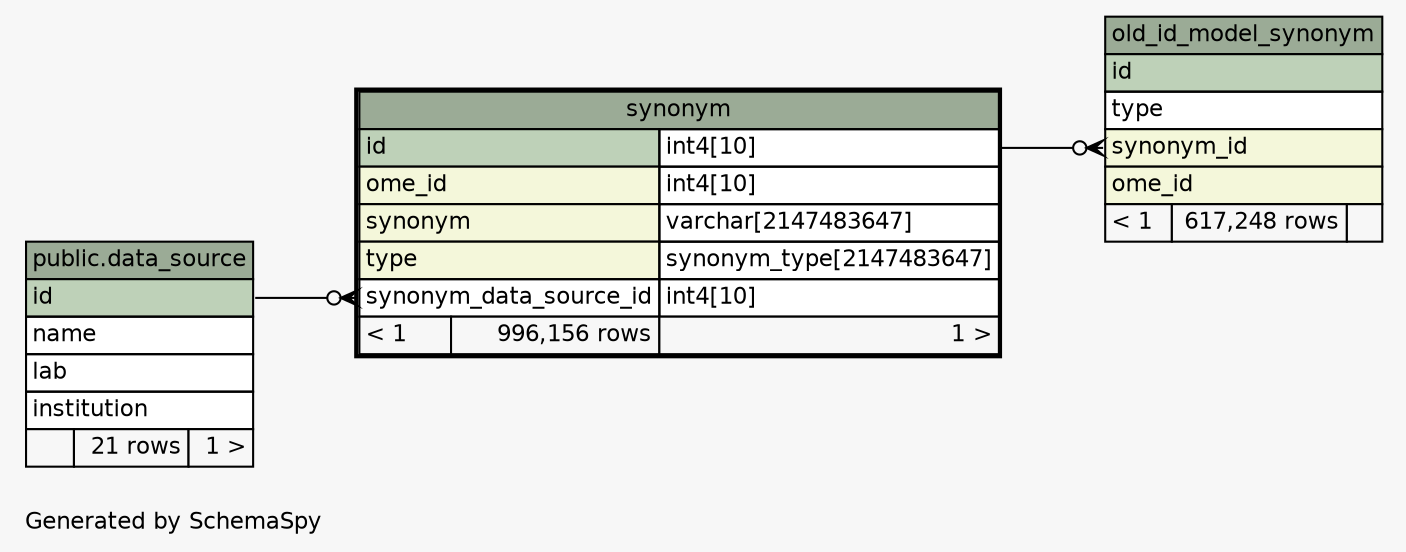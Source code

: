 // dot 2.38.0 on Mac OS X 10.10.3
// SchemaSpy rev 590
digraph "oneDegreeRelationshipsDiagram" {
  graph [
    rankdir="RL"
    bgcolor="#f7f7f7"
    label="\nGenerated by SchemaSpy"
    labeljust="l"
    nodesep="0.18"
    ranksep="0.46"
    fontname="Helvetica"
    fontsize="11"
  ];
  node [
    fontname="Helvetica"
    fontsize="11"
    shape="plaintext"
  ];
  edge [
    arrowsize="0.8"
  ];
  "old_id_model_synonym":"synonym_id":w -> "synonym":"id.type":e [arrowhead=none dir=back arrowtail=crowodot];
  "synonym":"synonym_data_source_id":w -> "public.data_source":"id":e [arrowhead=none dir=back arrowtail=crowodot];
  "public.data_source" [
    label=<
    <TABLE BORDER="0" CELLBORDER="1" CELLSPACING="0" BGCOLOR="#ffffff">
      <TR><TD COLSPAN="3" BGCOLOR="#9bab96" ALIGN="CENTER">public.data_source</TD></TR>
      <TR><TD PORT="id" COLSPAN="3" BGCOLOR="#bed1b8" ALIGN="LEFT">id</TD></TR>
      <TR><TD PORT="name" COLSPAN="3" ALIGN="LEFT">name</TD></TR>
      <TR><TD PORT="lab" COLSPAN="3" ALIGN="LEFT">lab</TD></TR>
      <TR><TD PORT="institution" COLSPAN="3" ALIGN="LEFT">institution</TD></TR>
      <TR><TD ALIGN="LEFT" BGCOLOR="#f7f7f7">  </TD><TD ALIGN="RIGHT" BGCOLOR="#f7f7f7">21 rows</TD><TD ALIGN="RIGHT" BGCOLOR="#f7f7f7">1 &gt;</TD></TR>
    </TABLE>>
    tooltip="public.data_source"
  ];
  "old_id_model_synonym" [
    label=<
    <TABLE BORDER="0" CELLBORDER="1" CELLSPACING="0" BGCOLOR="#ffffff">
      <TR><TD COLSPAN="3" BGCOLOR="#9bab96" ALIGN="CENTER">old_id_model_synonym</TD></TR>
      <TR><TD PORT="id" COLSPAN="3" BGCOLOR="#bed1b8" ALIGN="LEFT">id</TD></TR>
      <TR><TD PORT="type" COLSPAN="3" ALIGN="LEFT">type</TD></TR>
      <TR><TD PORT="synonym_id" COLSPAN="3" BGCOLOR="#f4f7da" ALIGN="LEFT">synonym_id</TD></TR>
      <TR><TD PORT="ome_id" COLSPAN="3" BGCOLOR="#f4f7da" ALIGN="LEFT">ome_id</TD></TR>
      <TR><TD ALIGN="LEFT" BGCOLOR="#f7f7f7">&lt; 1</TD><TD ALIGN="RIGHT" BGCOLOR="#f7f7f7">617,248 rows</TD><TD ALIGN="RIGHT" BGCOLOR="#f7f7f7">  </TD></TR>
    </TABLE>>
    URL="old_id_model_synonym.html"
    tooltip="old_id_model_synonym"
  ];
  "synonym" [
    label=<
    <TABLE BORDER="2" CELLBORDER="1" CELLSPACING="0" BGCOLOR="#ffffff">
      <TR><TD COLSPAN="3" BGCOLOR="#9bab96" ALIGN="CENTER">synonym</TD></TR>
      <TR><TD PORT="id" COLSPAN="2" BGCOLOR="#bed1b8" ALIGN="LEFT">id</TD><TD PORT="id.type" ALIGN="LEFT">int4[10]</TD></TR>
      <TR><TD PORT="ome_id" COLSPAN="2" BGCOLOR="#f4f7da" ALIGN="LEFT">ome_id</TD><TD PORT="ome_id.type" ALIGN="LEFT">int4[10]</TD></TR>
      <TR><TD PORT="synonym" COLSPAN="2" BGCOLOR="#f4f7da" ALIGN="LEFT">synonym</TD><TD PORT="synonym.type" ALIGN="LEFT">varchar[2147483647]</TD></TR>
      <TR><TD PORT="type" COLSPAN="2" BGCOLOR="#f4f7da" ALIGN="LEFT">type</TD><TD PORT="type.type" ALIGN="LEFT">synonym_type[2147483647]</TD></TR>
      <TR><TD PORT="synonym_data_source_id" COLSPAN="2" ALIGN="LEFT">synonym_data_source_id</TD><TD PORT="synonym_data_source_id.type" ALIGN="LEFT">int4[10]</TD></TR>
      <TR><TD ALIGN="LEFT" BGCOLOR="#f7f7f7">&lt; 1</TD><TD ALIGN="RIGHT" BGCOLOR="#f7f7f7">996,156 rows</TD><TD ALIGN="RIGHT" BGCOLOR="#f7f7f7">1 &gt;</TD></TR>
    </TABLE>>
    URL="synonym.html"
    tooltip="synonym"
  ];
}

